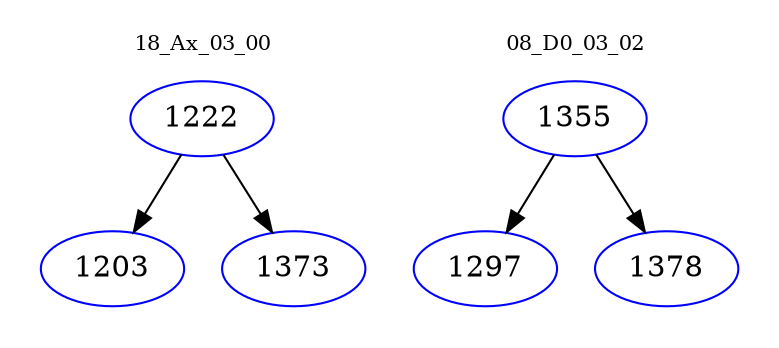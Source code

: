 digraph{
subgraph cluster_0 {
color = white
label = "18_Ax_03_00";
fontsize=10;
T0_1222 [label="1222", color="blue"]
T0_1222 -> T0_1203 [color="black"]
T0_1203 [label="1203", color="blue"]
T0_1222 -> T0_1373 [color="black"]
T0_1373 [label="1373", color="blue"]
}
subgraph cluster_1 {
color = white
label = "08_D0_03_02";
fontsize=10;
T1_1355 [label="1355", color="blue"]
T1_1355 -> T1_1297 [color="black"]
T1_1297 [label="1297", color="blue"]
T1_1355 -> T1_1378 [color="black"]
T1_1378 [label="1378", color="blue"]
}
}
